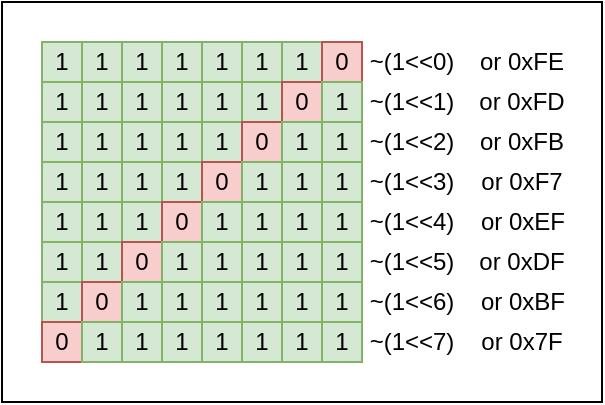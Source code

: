 <mxfile version="20.8.16" type="device"><diagram name="Page-1" id="XHf1-5zflHFVFM7NRsAG"><mxGraphModel dx="1114" dy="854" grid="1" gridSize="10" guides="1" tooltips="1" connect="1" arrows="1" fold="1" page="1" pageScale="1" pageWidth="827" pageHeight="1169" math="0" shadow="0"><root><mxCell id="0"/><mxCell id="1" parent="0"/><mxCell id="5nR_9J6OvyMG62qR2g6R-81" value="" style="rounded=0;whiteSpace=wrap;html=1;" vertex="1" parent="1"><mxGeometry x="260" y="260" width="300" height="200" as="geometry"/></mxCell><mxCell id="5nR_9J6OvyMG62qR2g6R-1" value="1" style="rounded=0;whiteSpace=wrap;html=1;fillColor=#d5e8d4;strokeColor=#82b366;" vertex="1" parent="1"><mxGeometry x="280" y="280" width="20" height="20" as="geometry"/></mxCell><mxCell id="5nR_9J6OvyMG62qR2g6R-2" value="1" style="rounded=0;whiteSpace=wrap;html=1;fillColor=#d5e8d4;strokeColor=#82b366;" vertex="1" parent="1"><mxGeometry x="300" y="280" width="20" height="20" as="geometry"/></mxCell><mxCell id="5nR_9J6OvyMG62qR2g6R-3" value="1" style="rounded=0;whiteSpace=wrap;html=1;fillColor=#d5e8d4;strokeColor=#82b366;" vertex="1" parent="1"><mxGeometry x="320" y="280" width="20" height="20" as="geometry"/></mxCell><mxCell id="5nR_9J6OvyMG62qR2g6R-4" value="1" style="rounded=0;whiteSpace=wrap;html=1;fillColor=#d5e8d4;strokeColor=#82b366;" vertex="1" parent="1"><mxGeometry x="340" y="280" width="20" height="20" as="geometry"/></mxCell><mxCell id="5nR_9J6OvyMG62qR2g6R-5" value="1" style="rounded=0;whiteSpace=wrap;html=1;fillColor=#d5e8d4;strokeColor=#82b366;" vertex="1" parent="1"><mxGeometry x="360" y="280" width="20" height="20" as="geometry"/></mxCell><mxCell id="5nR_9J6OvyMG62qR2g6R-6" value="1" style="rounded=0;whiteSpace=wrap;html=1;fillColor=#d5e8d4;strokeColor=#82b366;" vertex="1" parent="1"><mxGeometry x="380" y="280" width="20" height="20" as="geometry"/></mxCell><mxCell id="5nR_9J6OvyMG62qR2g6R-7" value="1" style="rounded=0;whiteSpace=wrap;html=1;fillColor=#d5e8d4;strokeColor=#82b366;" vertex="1" parent="1"><mxGeometry x="400" y="280" width="20" height="20" as="geometry"/></mxCell><mxCell id="5nR_9J6OvyMG62qR2g6R-8" value="0" style="rounded=0;whiteSpace=wrap;html=1;fillColor=#f8cecc;strokeColor=#b85450;" vertex="1" parent="1"><mxGeometry x="420" y="280" width="20" height="20" as="geometry"/></mxCell><mxCell id="5nR_9J6OvyMG62qR2g6R-9" value="1" style="rounded=0;whiteSpace=wrap;html=1;fillColor=#d5e8d4;strokeColor=#82b366;" vertex="1" parent="1"><mxGeometry x="280" y="300" width="20" height="20" as="geometry"/></mxCell><mxCell id="5nR_9J6OvyMG62qR2g6R-10" value="1" style="rounded=0;whiteSpace=wrap;html=1;fillColor=#d5e8d4;strokeColor=#82b366;" vertex="1" parent="1"><mxGeometry x="300" y="300" width="20" height="20" as="geometry"/></mxCell><mxCell id="5nR_9J6OvyMG62qR2g6R-11" value="1" style="rounded=0;whiteSpace=wrap;html=1;fillColor=#d5e8d4;strokeColor=#82b366;" vertex="1" parent="1"><mxGeometry x="320" y="300" width="20" height="20" as="geometry"/></mxCell><mxCell id="5nR_9J6OvyMG62qR2g6R-12" value="1" style="rounded=0;whiteSpace=wrap;html=1;fillColor=#d5e8d4;strokeColor=#82b366;" vertex="1" parent="1"><mxGeometry x="340" y="300" width="20" height="20" as="geometry"/></mxCell><mxCell id="5nR_9J6OvyMG62qR2g6R-13" value="1" style="rounded=0;whiteSpace=wrap;html=1;fillColor=#d5e8d4;strokeColor=#82b366;" vertex="1" parent="1"><mxGeometry x="360" y="300" width="20" height="20" as="geometry"/></mxCell><mxCell id="5nR_9J6OvyMG62qR2g6R-14" value="1" style="rounded=0;whiteSpace=wrap;html=1;fillColor=#d5e8d4;strokeColor=#82b366;" vertex="1" parent="1"><mxGeometry x="380" y="300" width="20" height="20" as="geometry"/></mxCell><mxCell id="5nR_9J6OvyMG62qR2g6R-15" value="0" style="rounded=0;whiteSpace=wrap;html=1;fillColor=#f8cecc;strokeColor=#b85450;" vertex="1" parent="1"><mxGeometry x="400" y="300" width="20" height="20" as="geometry"/></mxCell><mxCell id="5nR_9J6OvyMG62qR2g6R-16" value="1" style="rounded=0;whiteSpace=wrap;html=1;fillColor=#d5e8d4;strokeColor=#82b366;" vertex="1" parent="1"><mxGeometry x="420" y="300" width="20" height="20" as="geometry"/></mxCell><mxCell id="5nR_9J6OvyMG62qR2g6R-17" value="1" style="rounded=0;whiteSpace=wrap;html=1;fillColor=#d5e8d4;strokeColor=#82b366;" vertex="1" parent="1"><mxGeometry x="280" y="320" width="20" height="20" as="geometry"/></mxCell><mxCell id="5nR_9J6OvyMG62qR2g6R-18" value="1" style="rounded=0;whiteSpace=wrap;html=1;fillColor=#d5e8d4;strokeColor=#82b366;" vertex="1" parent="1"><mxGeometry x="300" y="320" width="20" height="20" as="geometry"/></mxCell><mxCell id="5nR_9J6OvyMG62qR2g6R-19" value="1" style="rounded=0;whiteSpace=wrap;html=1;fillColor=#d5e8d4;strokeColor=#82b366;" vertex="1" parent="1"><mxGeometry x="320" y="320" width="20" height="20" as="geometry"/></mxCell><mxCell id="5nR_9J6OvyMG62qR2g6R-20" value="1" style="rounded=0;whiteSpace=wrap;html=1;fillColor=#d5e8d4;strokeColor=#82b366;" vertex="1" parent="1"><mxGeometry x="340" y="320" width="20" height="20" as="geometry"/></mxCell><mxCell id="5nR_9J6OvyMG62qR2g6R-21" value="1" style="rounded=0;whiteSpace=wrap;html=1;fillColor=#d5e8d4;strokeColor=#82b366;" vertex="1" parent="1"><mxGeometry x="360" y="320" width="20" height="20" as="geometry"/></mxCell><mxCell id="5nR_9J6OvyMG62qR2g6R-22" value="0" style="rounded=0;whiteSpace=wrap;html=1;fillColor=#f8cecc;strokeColor=#b85450;" vertex="1" parent="1"><mxGeometry x="380" y="320" width="20" height="20" as="geometry"/></mxCell><mxCell id="5nR_9J6OvyMG62qR2g6R-23" value="1" style="rounded=0;whiteSpace=wrap;html=1;fillColor=#d5e8d4;strokeColor=#82b366;" vertex="1" parent="1"><mxGeometry x="400" y="320" width="20" height="20" as="geometry"/></mxCell><mxCell id="5nR_9J6OvyMG62qR2g6R-24" value="1" style="rounded=0;whiteSpace=wrap;html=1;fillColor=#d5e8d4;strokeColor=#82b366;" vertex="1" parent="1"><mxGeometry x="420" y="320" width="20" height="20" as="geometry"/></mxCell><mxCell id="5nR_9J6OvyMG62qR2g6R-25" value="1" style="rounded=0;whiteSpace=wrap;html=1;fillColor=#d5e8d4;strokeColor=#82b366;" vertex="1" parent="1"><mxGeometry x="280" y="340" width="20" height="20" as="geometry"/></mxCell><mxCell id="5nR_9J6OvyMG62qR2g6R-26" value="1" style="rounded=0;whiteSpace=wrap;html=1;fillColor=#d5e8d4;strokeColor=#82b366;" vertex="1" parent="1"><mxGeometry x="300" y="340" width="20" height="20" as="geometry"/></mxCell><mxCell id="5nR_9J6OvyMG62qR2g6R-27" value="1" style="rounded=0;whiteSpace=wrap;html=1;fillColor=#d5e8d4;strokeColor=#82b366;" vertex="1" parent="1"><mxGeometry x="320" y="340" width="20" height="20" as="geometry"/></mxCell><mxCell id="5nR_9J6OvyMG62qR2g6R-28" value="1" style="rounded=0;whiteSpace=wrap;html=1;fillColor=#d5e8d4;strokeColor=#82b366;" vertex="1" parent="1"><mxGeometry x="340" y="340" width="20" height="20" as="geometry"/></mxCell><mxCell id="5nR_9J6OvyMG62qR2g6R-29" value="0" style="rounded=0;whiteSpace=wrap;html=1;fillColor=#f8cecc;strokeColor=#b85450;" vertex="1" parent="1"><mxGeometry x="360" y="340" width="20" height="20" as="geometry"/></mxCell><mxCell id="5nR_9J6OvyMG62qR2g6R-30" value="1" style="rounded=0;whiteSpace=wrap;html=1;fillColor=#d5e8d4;strokeColor=#82b366;" vertex="1" parent="1"><mxGeometry x="380" y="340" width="20" height="20" as="geometry"/></mxCell><mxCell id="5nR_9J6OvyMG62qR2g6R-31" value="1" style="rounded=0;whiteSpace=wrap;html=1;fillColor=#d5e8d4;strokeColor=#82b366;" vertex="1" parent="1"><mxGeometry x="400" y="340" width="20" height="20" as="geometry"/></mxCell><mxCell id="5nR_9J6OvyMG62qR2g6R-32" value="1" style="rounded=0;whiteSpace=wrap;html=1;fillColor=#d5e8d4;strokeColor=#82b366;" vertex="1" parent="1"><mxGeometry x="420" y="340" width="20" height="20" as="geometry"/></mxCell><mxCell id="5nR_9J6OvyMG62qR2g6R-33" value="1" style="rounded=0;whiteSpace=wrap;html=1;fillColor=#d5e8d4;strokeColor=#82b366;" vertex="1" parent="1"><mxGeometry x="280" y="360" width="20" height="20" as="geometry"/></mxCell><mxCell id="5nR_9J6OvyMG62qR2g6R-34" value="1" style="rounded=0;whiteSpace=wrap;html=1;fillColor=#d5e8d4;strokeColor=#82b366;" vertex="1" parent="1"><mxGeometry x="300" y="360" width="20" height="20" as="geometry"/></mxCell><mxCell id="5nR_9J6OvyMG62qR2g6R-35" value="1" style="rounded=0;whiteSpace=wrap;html=1;fillColor=#d5e8d4;strokeColor=#82b366;" vertex="1" parent="1"><mxGeometry x="320" y="360" width="20" height="20" as="geometry"/></mxCell><mxCell id="5nR_9J6OvyMG62qR2g6R-36" value="0" style="rounded=0;whiteSpace=wrap;html=1;fillColor=#f8cecc;strokeColor=#b85450;" vertex="1" parent="1"><mxGeometry x="340" y="360" width="20" height="20" as="geometry"/></mxCell><mxCell id="5nR_9J6OvyMG62qR2g6R-37" value="1" style="rounded=0;whiteSpace=wrap;html=1;fillColor=#d5e8d4;strokeColor=#82b366;" vertex="1" parent="1"><mxGeometry x="360" y="360" width="20" height="20" as="geometry"/></mxCell><mxCell id="5nR_9J6OvyMG62qR2g6R-38" value="1" style="rounded=0;whiteSpace=wrap;html=1;fillColor=#d5e8d4;strokeColor=#82b366;" vertex="1" parent="1"><mxGeometry x="380" y="360" width="20" height="20" as="geometry"/></mxCell><mxCell id="5nR_9J6OvyMG62qR2g6R-39" value="1" style="rounded=0;whiteSpace=wrap;html=1;fillColor=#d5e8d4;strokeColor=#82b366;" vertex="1" parent="1"><mxGeometry x="400" y="360" width="20" height="20" as="geometry"/></mxCell><mxCell id="5nR_9J6OvyMG62qR2g6R-40" value="1" style="rounded=0;whiteSpace=wrap;html=1;fillColor=#d5e8d4;strokeColor=#82b366;" vertex="1" parent="1"><mxGeometry x="420" y="360" width="20" height="20" as="geometry"/></mxCell><mxCell id="5nR_9J6OvyMG62qR2g6R-41" value="1" style="rounded=0;whiteSpace=wrap;html=1;fillColor=#d5e8d4;strokeColor=#82b366;" vertex="1" parent="1"><mxGeometry x="280" y="380" width="20" height="20" as="geometry"/></mxCell><mxCell id="5nR_9J6OvyMG62qR2g6R-42" value="1" style="rounded=0;whiteSpace=wrap;html=1;fillColor=#d5e8d4;strokeColor=#82b366;" vertex="1" parent="1"><mxGeometry x="300" y="380" width="20" height="20" as="geometry"/></mxCell><mxCell id="5nR_9J6OvyMG62qR2g6R-43" value="0" style="rounded=0;whiteSpace=wrap;html=1;fillColor=#f8cecc;strokeColor=#b85450;" vertex="1" parent="1"><mxGeometry x="320" y="380" width="20" height="20" as="geometry"/></mxCell><mxCell id="5nR_9J6OvyMG62qR2g6R-44" value="1" style="rounded=0;whiteSpace=wrap;html=1;fillColor=#d5e8d4;strokeColor=#82b366;" vertex="1" parent="1"><mxGeometry x="340" y="380" width="20" height="20" as="geometry"/></mxCell><mxCell id="5nR_9J6OvyMG62qR2g6R-45" value="1" style="rounded=0;whiteSpace=wrap;html=1;fillColor=#d5e8d4;strokeColor=#82b366;" vertex="1" parent="1"><mxGeometry x="360" y="380" width="20" height="20" as="geometry"/></mxCell><mxCell id="5nR_9J6OvyMG62qR2g6R-46" value="1" style="rounded=0;whiteSpace=wrap;html=1;fillColor=#d5e8d4;strokeColor=#82b366;" vertex="1" parent="1"><mxGeometry x="380" y="380" width="20" height="20" as="geometry"/></mxCell><mxCell id="5nR_9J6OvyMG62qR2g6R-47" value="1" style="rounded=0;whiteSpace=wrap;html=1;fillColor=#d5e8d4;strokeColor=#82b366;" vertex="1" parent="1"><mxGeometry x="400" y="380" width="20" height="20" as="geometry"/></mxCell><mxCell id="5nR_9J6OvyMG62qR2g6R-48" value="1" style="rounded=0;whiteSpace=wrap;html=1;fillColor=#d5e8d4;strokeColor=#82b366;" vertex="1" parent="1"><mxGeometry x="420" y="380" width="20" height="20" as="geometry"/></mxCell><mxCell id="5nR_9J6OvyMG62qR2g6R-49" value="1" style="rounded=0;whiteSpace=wrap;html=1;fillColor=#d5e8d4;strokeColor=#82b366;" vertex="1" parent="1"><mxGeometry x="280" y="400" width="20" height="20" as="geometry"/></mxCell><mxCell id="5nR_9J6OvyMG62qR2g6R-50" value="0" style="rounded=0;whiteSpace=wrap;html=1;fillColor=#f8cecc;strokeColor=#b85450;" vertex="1" parent="1"><mxGeometry x="300" y="400" width="20" height="20" as="geometry"/></mxCell><mxCell id="5nR_9J6OvyMG62qR2g6R-51" value="1" style="rounded=0;whiteSpace=wrap;html=1;fillColor=#d5e8d4;strokeColor=#82b366;" vertex="1" parent="1"><mxGeometry x="320" y="400" width="20" height="20" as="geometry"/></mxCell><mxCell id="5nR_9J6OvyMG62qR2g6R-52" value="1" style="rounded=0;whiteSpace=wrap;html=1;fillColor=#d5e8d4;strokeColor=#82b366;" vertex="1" parent="1"><mxGeometry x="340" y="400" width="20" height="20" as="geometry"/></mxCell><mxCell id="5nR_9J6OvyMG62qR2g6R-53" value="1" style="rounded=0;whiteSpace=wrap;html=1;fillColor=#d5e8d4;strokeColor=#82b366;" vertex="1" parent="1"><mxGeometry x="360" y="400" width="20" height="20" as="geometry"/></mxCell><mxCell id="5nR_9J6OvyMG62qR2g6R-54" value="1" style="rounded=0;whiteSpace=wrap;html=1;fillColor=#d5e8d4;strokeColor=#82b366;" vertex="1" parent="1"><mxGeometry x="380" y="400" width="20" height="20" as="geometry"/></mxCell><mxCell id="5nR_9J6OvyMG62qR2g6R-55" value="1" style="rounded=0;whiteSpace=wrap;html=1;fillColor=#d5e8d4;strokeColor=#82b366;" vertex="1" parent="1"><mxGeometry x="400" y="400" width="20" height="20" as="geometry"/></mxCell><mxCell id="5nR_9J6OvyMG62qR2g6R-56" value="1" style="rounded=0;whiteSpace=wrap;html=1;fillColor=#d5e8d4;strokeColor=#82b366;" vertex="1" parent="1"><mxGeometry x="420" y="400" width="20" height="20" as="geometry"/></mxCell><mxCell id="5nR_9J6OvyMG62qR2g6R-57" value="0" style="rounded=0;whiteSpace=wrap;html=1;fillColor=#f8cecc;strokeColor=#b85450;" vertex="1" parent="1"><mxGeometry x="280" y="420" width="20" height="20" as="geometry"/></mxCell><mxCell id="5nR_9J6OvyMG62qR2g6R-58" value="1" style="rounded=0;whiteSpace=wrap;html=1;fillColor=#d5e8d4;strokeColor=#82b366;" vertex="1" parent="1"><mxGeometry x="300" y="420" width="20" height="20" as="geometry"/></mxCell><mxCell id="5nR_9J6OvyMG62qR2g6R-59" value="1" style="rounded=0;whiteSpace=wrap;html=1;fillColor=#d5e8d4;strokeColor=#82b366;" vertex="1" parent="1"><mxGeometry x="320" y="420" width="20" height="20" as="geometry"/></mxCell><mxCell id="5nR_9J6OvyMG62qR2g6R-60" value="1" style="rounded=0;whiteSpace=wrap;html=1;fillColor=#d5e8d4;strokeColor=#82b366;" vertex="1" parent="1"><mxGeometry x="340" y="420" width="20" height="20" as="geometry"/></mxCell><mxCell id="5nR_9J6OvyMG62qR2g6R-61" value="1" style="rounded=0;whiteSpace=wrap;html=1;fillColor=#d5e8d4;strokeColor=#82b366;" vertex="1" parent="1"><mxGeometry x="360" y="420" width="20" height="20" as="geometry"/></mxCell><mxCell id="5nR_9J6OvyMG62qR2g6R-62" value="1" style="rounded=0;whiteSpace=wrap;html=1;fillColor=#d5e8d4;strokeColor=#82b366;" vertex="1" parent="1"><mxGeometry x="380" y="420" width="20" height="20" as="geometry"/></mxCell><mxCell id="5nR_9J6OvyMG62qR2g6R-63" value="1" style="rounded=0;whiteSpace=wrap;html=1;fillColor=#d5e8d4;strokeColor=#82b366;" vertex="1" parent="1"><mxGeometry x="400" y="420" width="20" height="20" as="geometry"/></mxCell><mxCell id="5nR_9J6OvyMG62qR2g6R-64" value="1" style="rounded=0;whiteSpace=wrap;html=1;fillColor=#d5e8d4;strokeColor=#82b366;" vertex="1" parent="1"><mxGeometry x="420" y="420" width="20" height="20" as="geometry"/></mxCell><mxCell id="5nR_9J6OvyMG62qR2g6R-65" value="~(1&amp;lt;&amp;lt;0)" style="text;html=1;strokeColor=none;fillColor=none;align=center;verticalAlign=middle;whiteSpace=wrap;rounded=0;" vertex="1" parent="1"><mxGeometry x="440" y="282.5" width="50" height="15" as="geometry"/></mxCell><mxCell id="5nR_9J6OvyMG62qR2g6R-66" value="~(1&amp;lt;&amp;lt;1)" style="text;html=1;strokeColor=none;fillColor=none;align=center;verticalAlign=middle;whiteSpace=wrap;rounded=0;" vertex="1" parent="1"><mxGeometry x="440" y="302.5" width="50" height="15" as="geometry"/></mxCell><mxCell id="5nR_9J6OvyMG62qR2g6R-67" value="~(1&amp;lt;&amp;lt;2)" style="text;html=1;strokeColor=none;fillColor=none;align=center;verticalAlign=middle;whiteSpace=wrap;rounded=0;" vertex="1" parent="1"><mxGeometry x="440" y="322.5" width="50" height="15" as="geometry"/></mxCell><mxCell id="5nR_9J6OvyMG62qR2g6R-68" value="~(1&amp;lt;&amp;lt;3)" style="text;html=1;strokeColor=none;fillColor=none;align=center;verticalAlign=middle;whiteSpace=wrap;rounded=0;" vertex="1" parent="1"><mxGeometry x="440" y="342.5" width="50" height="15" as="geometry"/></mxCell><mxCell id="5nR_9J6OvyMG62qR2g6R-69" value="~(1&amp;lt;&amp;lt;4)" style="text;html=1;strokeColor=none;fillColor=none;align=center;verticalAlign=middle;whiteSpace=wrap;rounded=0;" vertex="1" parent="1"><mxGeometry x="440" y="362.5" width="50" height="15" as="geometry"/></mxCell><mxCell id="5nR_9J6OvyMG62qR2g6R-70" value="~(1&amp;lt;&amp;lt;5)" style="text;html=1;strokeColor=none;fillColor=none;align=center;verticalAlign=middle;whiteSpace=wrap;rounded=0;" vertex="1" parent="1"><mxGeometry x="440" y="382.5" width="50" height="15" as="geometry"/></mxCell><mxCell id="5nR_9J6OvyMG62qR2g6R-71" value="~(1&amp;lt;&amp;lt;6)" style="text;html=1;strokeColor=none;fillColor=none;align=center;verticalAlign=middle;whiteSpace=wrap;rounded=0;" vertex="1" parent="1"><mxGeometry x="440" y="402.5" width="50" height="15" as="geometry"/></mxCell><mxCell id="5nR_9J6OvyMG62qR2g6R-72" value="~(1&amp;lt;&amp;lt;7)" style="text;html=1;strokeColor=none;fillColor=none;align=center;verticalAlign=middle;whiteSpace=wrap;rounded=0;" vertex="1" parent="1"><mxGeometry x="440" y="422.5" width="50" height="15" as="geometry"/></mxCell><mxCell id="5nR_9J6OvyMG62qR2g6R-73" value="or 0xFE" style="text;html=1;strokeColor=none;fillColor=none;align=center;verticalAlign=middle;whiteSpace=wrap;rounded=0;" vertex="1" parent="1"><mxGeometry x="490" y="282.5" width="60" height="15" as="geometry"/></mxCell><mxCell id="5nR_9J6OvyMG62qR2g6R-74" value="or 0xFD" style="text;html=1;strokeColor=none;fillColor=none;align=center;verticalAlign=middle;whiteSpace=wrap;rounded=0;" vertex="1" parent="1"><mxGeometry x="490" y="302.5" width="60" height="15" as="geometry"/></mxCell><mxCell id="5nR_9J6OvyMG62qR2g6R-75" value="or 0xFB" style="text;html=1;strokeColor=none;fillColor=none;align=center;verticalAlign=middle;whiteSpace=wrap;rounded=0;" vertex="1" parent="1"><mxGeometry x="495" y="322.5" width="50" height="15" as="geometry"/></mxCell><mxCell id="5nR_9J6OvyMG62qR2g6R-76" value="or 0xF7" style="text;html=1;strokeColor=none;fillColor=none;align=center;verticalAlign=middle;whiteSpace=wrap;rounded=0;" vertex="1" parent="1"><mxGeometry x="495" y="342.5" width="50" height="15" as="geometry"/></mxCell><mxCell id="5nR_9J6OvyMG62qR2g6R-77" value="or 0xEF" style="text;html=1;strokeColor=none;fillColor=none;align=center;verticalAlign=middle;whiteSpace=wrap;rounded=0;" vertex="1" parent="1"><mxGeometry x="497.5" y="362.5" width="45" height="15" as="geometry"/></mxCell><mxCell id="5nR_9J6OvyMG62qR2g6R-78" value="or 0xDF" style="text;html=1;strokeColor=none;fillColor=none;align=center;verticalAlign=middle;whiteSpace=wrap;rounded=0;" vertex="1" parent="1"><mxGeometry x="495" y="382.5" width="50" height="15" as="geometry"/></mxCell><mxCell id="5nR_9J6OvyMG62qR2g6R-79" value="or 0xBF" style="text;html=1;strokeColor=none;fillColor=none;align=center;verticalAlign=middle;whiteSpace=wrap;rounded=0;" vertex="1" parent="1"><mxGeometry x="497.5" y="402.5" width="45" height="15" as="geometry"/></mxCell><mxCell id="5nR_9J6OvyMG62qR2g6R-80" value="or 0x7F" style="text;html=1;strokeColor=none;fillColor=none;align=center;verticalAlign=middle;whiteSpace=wrap;rounded=0;" vertex="1" parent="1"><mxGeometry x="495" y="422.5" width="50" height="15" as="geometry"/></mxCell></root></mxGraphModel></diagram></mxfile>